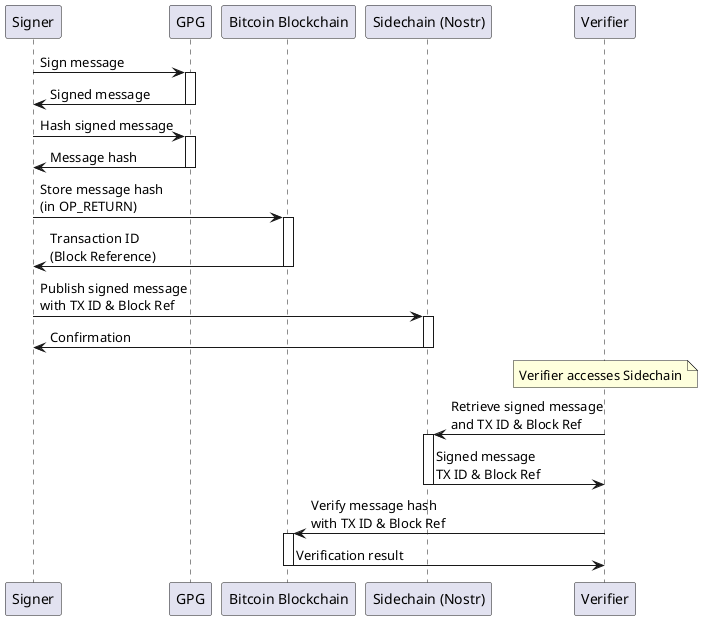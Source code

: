@startuml
participant "Signer" as Signer
participant "GPG" as GPG
participant "Bitcoin Blockchain" as Blockchain
participant "Sidechain (Nostr)" as Sidechain
participant "Verifier" as Verifier

Signer -> GPG: Sign message
activate GPG
GPG -> Signer: Signed message
deactivate GPG

Signer -> GPG: Hash signed message
activate GPG
GPG -> Signer: Message hash
deactivate GPG

Signer -> Blockchain: Store message hash\n(in OP_RETURN)
activate Blockchain
Blockchain -> Signer: Transaction ID\n(Block Reference)
deactivate Blockchain

Signer -> Sidechain: Publish signed message\nwith TX ID & Block Ref
activate Sidechain
Sidechain -> Signer: Confirmation
deactivate Sidechain

note over Verifier: Verifier accesses Sidechain

Verifier -> Sidechain: Retrieve signed message\nand TX ID & Block Ref
activate Sidechain
Sidechain -> Verifier: Signed message\nTX ID & Block Ref
deactivate Sidechain

Verifier -> Blockchain: Verify message hash\nwith TX ID & Block Ref
activate Blockchain
Blockchain -> Verifier: Verification result
deactivate Blockchain

@enduml